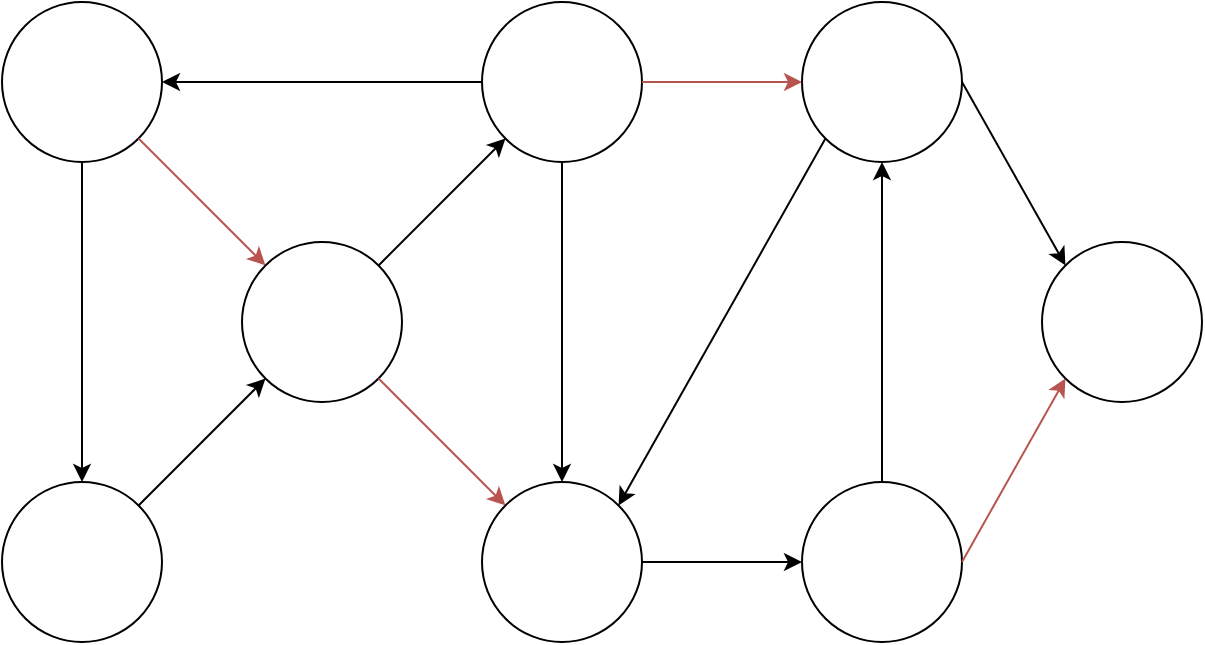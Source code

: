 <mxfile version="16.5.6" type="github">
  <diagram id="n1_HV0wcGqcLTK0AHCir" name="Page-1">
    <mxGraphModel dx="1944" dy="653" grid="1" gridSize="10" guides="1" tooltips="1" connect="1" arrows="1" fold="1" page="1" pageScale="1" pageWidth="827" pageHeight="1169" math="0" shadow="0">
      <root>
        <mxCell id="0" />
        <mxCell id="1" parent="0" />
        <mxCell id="n6RoVSe_1LHYYUnBPjRV-3" value="" style="ellipse;whiteSpace=wrap;html=1;aspect=fixed;sketch=0;fontSize=7;fontColor=none;" vertex="1" parent="1">
          <mxGeometry x="-800" y="240" width="80" height="80" as="geometry" />
        </mxCell>
        <mxCell id="n6RoVSe_1LHYYUnBPjRV-4" value="" style="ellipse;whiteSpace=wrap;html=1;aspect=fixed;sketch=0;fontSize=7;fontColor=none;" vertex="1" parent="1">
          <mxGeometry x="-680" y="360" width="80" height="80" as="geometry" />
        </mxCell>
        <mxCell id="n6RoVSe_1LHYYUnBPjRV-5" value="" style="ellipse;whiteSpace=wrap;html=1;aspect=fixed;sketch=0;fontSize=7;" vertex="1" parent="1">
          <mxGeometry x="-560" y="480" width="80" height="80" as="geometry" />
        </mxCell>
        <mxCell id="n6RoVSe_1LHYYUnBPjRV-6" value="" style="ellipse;whiteSpace=wrap;html=1;aspect=fixed;sketch=0;fontSize=7;fontColor=none;" vertex="1" parent="1">
          <mxGeometry x="-800" y="480" width="80" height="80" as="geometry" />
        </mxCell>
        <mxCell id="n6RoVSe_1LHYYUnBPjRV-7" value="" style="ellipse;whiteSpace=wrap;html=1;aspect=fixed;sketch=0;fontSize=7;fontColor=none;" vertex="1" parent="1">
          <mxGeometry x="-400" y="240" width="80" height="80" as="geometry" />
        </mxCell>
        <mxCell id="n6RoVSe_1LHYYUnBPjRV-8" value="" style="ellipse;whiteSpace=wrap;html=1;aspect=fixed;sketch=0;fontSize=7;fontColor=none;" vertex="1" parent="1">
          <mxGeometry x="-400" y="480" width="80" height="80" as="geometry" />
        </mxCell>
        <mxCell id="n6RoVSe_1LHYYUnBPjRV-9" value="" style="ellipse;whiteSpace=wrap;html=1;aspect=fixed;sketch=0;fontSize=7;fontColor=none;" vertex="1" parent="1">
          <mxGeometry x="-560" y="240" width="80" height="80" as="geometry" />
        </mxCell>
        <mxCell id="n6RoVSe_1LHYYUnBPjRV-10" value="" style="ellipse;whiteSpace=wrap;html=1;aspect=fixed;sketch=0;fontSize=7;fontColor=none;" vertex="1" parent="1">
          <mxGeometry x="-280" y="360" width="80" height="80" as="geometry" />
        </mxCell>
        <mxCell id="n6RoVSe_1LHYYUnBPjRV-23" value="" style="endArrow=classic;html=1;rounded=0;fontSize=7;fontColor=none;exitX=1;exitY=0.5;exitDx=0;exitDy=0;entryX=0;entryY=0;entryDx=0;entryDy=0;" edge="1" parent="1" source="n6RoVSe_1LHYYUnBPjRV-7" target="n6RoVSe_1LHYYUnBPjRV-10">
          <mxGeometry width="50" height="50" relative="1" as="geometry">
            <mxPoint x="-460" y="500" as="sourcePoint" />
            <mxPoint x="-410" y="450" as="targetPoint" />
          </mxGeometry>
        </mxCell>
        <mxCell id="n6RoVSe_1LHYYUnBPjRV-24" value="" style="endArrow=classic;html=1;rounded=0;fontSize=7;fontColor=none;exitX=1;exitY=0.5;exitDx=0;exitDy=0;entryX=0;entryY=1;entryDx=0;entryDy=0;fillColor=#f8cecc;strokeColor=#b85450;" edge="1" parent="1" source="n6RoVSe_1LHYYUnBPjRV-8" target="n6RoVSe_1LHYYUnBPjRV-10">
          <mxGeometry width="50" height="50" relative="1" as="geometry">
            <mxPoint x="-230" y="290.0" as="sourcePoint" />
            <mxPoint x="-138.284" y="341.716" as="targetPoint" />
          </mxGeometry>
        </mxCell>
        <mxCell id="n6RoVSe_1LHYYUnBPjRV-25" value="" style="endArrow=classic;html=1;rounded=0;fontSize=7;fontColor=none;exitX=0.5;exitY=0;exitDx=0;exitDy=0;entryX=0.5;entryY=1;entryDx=0;entryDy=0;" edge="1" parent="1" source="n6RoVSe_1LHYYUnBPjRV-8" target="n6RoVSe_1LHYYUnBPjRV-7">
          <mxGeometry width="50" height="50" relative="1" as="geometry">
            <mxPoint x="-220" y="300.0" as="sourcePoint" />
            <mxPoint x="-128.284" y="351.716" as="targetPoint" />
          </mxGeometry>
        </mxCell>
        <mxCell id="n6RoVSe_1LHYYUnBPjRV-26" value="" style="endArrow=classic;html=1;rounded=0;fontSize=7;fontColor=none;exitX=0;exitY=1;exitDx=0;exitDy=0;entryX=1;entryY=0;entryDx=0;entryDy=0;" edge="1" parent="1" source="n6RoVSe_1LHYYUnBPjRV-7" target="n6RoVSe_1LHYYUnBPjRV-5">
          <mxGeometry width="50" height="50" relative="1" as="geometry">
            <mxPoint x="-210" y="310.0" as="sourcePoint" />
            <mxPoint x="-118.284" y="361.716" as="targetPoint" />
          </mxGeometry>
        </mxCell>
        <mxCell id="n6RoVSe_1LHYYUnBPjRV-27" value="" style="endArrow=classic;html=1;rounded=0;fontSize=7;fontColor=none;exitX=1;exitY=0.5;exitDx=0;exitDy=0;fillColor=#f8cecc;strokeColor=#b85450;" edge="1" parent="1" source="n6RoVSe_1LHYYUnBPjRV-9" target="n6RoVSe_1LHYYUnBPjRV-7">
          <mxGeometry width="50" height="50" relative="1" as="geometry">
            <mxPoint x="-200" y="320.0" as="sourcePoint" />
            <mxPoint x="-108.284" y="371.716" as="targetPoint" />
          </mxGeometry>
        </mxCell>
        <mxCell id="n6RoVSe_1LHYYUnBPjRV-28" value="" style="endArrow=classic;html=1;rounded=0;fontSize=7;fontColor=none;exitX=1;exitY=0.5;exitDx=0;exitDy=0;entryX=0;entryY=0.5;entryDx=0;entryDy=0;" edge="1" parent="1" source="n6RoVSe_1LHYYUnBPjRV-5" target="n6RoVSe_1LHYYUnBPjRV-8">
          <mxGeometry width="50" height="50" relative="1" as="geometry">
            <mxPoint x="-190" y="330.0" as="sourcePoint" />
            <mxPoint x="-98.284" y="381.716" as="targetPoint" />
          </mxGeometry>
        </mxCell>
        <mxCell id="n6RoVSe_1LHYYUnBPjRV-29" value="" style="endArrow=classic;html=1;rounded=0;fontSize=7;fontColor=none;exitX=0.5;exitY=1;exitDx=0;exitDy=0;entryX=0.5;entryY=0;entryDx=0;entryDy=0;" edge="1" parent="1" source="n6RoVSe_1LHYYUnBPjRV-9" target="n6RoVSe_1LHYYUnBPjRV-5">
          <mxGeometry width="50" height="50" relative="1" as="geometry">
            <mxPoint x="-180" y="340.0" as="sourcePoint" />
            <mxPoint x="-88.284" y="391.716" as="targetPoint" />
          </mxGeometry>
        </mxCell>
        <mxCell id="n6RoVSe_1LHYYUnBPjRV-30" value="" style="endArrow=classic;html=1;rounded=0;fontSize=7;fontColor=none;exitX=0;exitY=0.5;exitDx=0;exitDy=0;" edge="1" parent="1" source="n6RoVSe_1LHYYUnBPjRV-9" target="n6RoVSe_1LHYYUnBPjRV-3">
          <mxGeometry width="50" height="50" relative="1" as="geometry">
            <mxPoint x="-170" y="350.0" as="sourcePoint" />
            <mxPoint x="-78.284" y="401.716" as="targetPoint" />
          </mxGeometry>
        </mxCell>
        <mxCell id="n6RoVSe_1LHYYUnBPjRV-31" value="" style="endArrow=classic;html=1;rounded=0;fontSize=7;fontColor=none;exitX=1;exitY=1;exitDx=0;exitDy=0;entryX=0;entryY=0;entryDx=0;entryDy=0;fillColor=#f8cecc;strokeColor=#b85450;" edge="1" parent="1" source="n6RoVSe_1LHYYUnBPjRV-3" target="n6RoVSe_1LHYYUnBPjRV-4">
          <mxGeometry width="50" height="50" relative="1" as="geometry">
            <mxPoint x="-160" y="360.0" as="sourcePoint" />
            <mxPoint x="-650" y="360" as="targetPoint" />
          </mxGeometry>
        </mxCell>
        <mxCell id="n6RoVSe_1LHYYUnBPjRV-33" value="" style="endArrow=classic;html=1;rounded=0;fontSize=7;fontColor=none;exitX=0.5;exitY=1;exitDx=0;exitDy=0;" edge="1" parent="1" source="n6RoVSe_1LHYYUnBPjRV-3" target="n6RoVSe_1LHYYUnBPjRV-6">
          <mxGeometry width="50" height="50" relative="1" as="geometry">
            <mxPoint x="-150" y="370.0" as="sourcePoint" />
            <mxPoint x="-58.284" y="421.716" as="targetPoint" />
          </mxGeometry>
        </mxCell>
        <mxCell id="n6RoVSe_1LHYYUnBPjRV-34" value="" style="endArrow=classic;html=1;rounded=0;fontSize=7;fontColor=none;exitX=1;exitY=0;exitDx=0;exitDy=0;entryX=0;entryY=1;entryDx=0;entryDy=0;" edge="1" parent="1" source="n6RoVSe_1LHYYUnBPjRV-4" target="n6RoVSe_1LHYYUnBPjRV-9">
          <mxGeometry width="50" height="50" relative="1" as="geometry">
            <mxPoint x="-140" y="380.0" as="sourcePoint" />
            <mxPoint x="-48.284" y="431.716" as="targetPoint" />
          </mxGeometry>
        </mxCell>
        <mxCell id="n6RoVSe_1LHYYUnBPjRV-35" value="" style="endArrow=classic;html=1;rounded=0;fontSize=7;fontColor=none;exitX=1;exitY=1;exitDx=0;exitDy=0;entryX=0;entryY=0;entryDx=0;entryDy=0;fillColor=#f8cecc;strokeColor=#b85450;" edge="1" parent="1" source="n6RoVSe_1LHYYUnBPjRV-4" target="n6RoVSe_1LHYYUnBPjRV-5">
          <mxGeometry width="50" height="50" relative="1" as="geometry">
            <mxPoint x="-130" y="390.0" as="sourcePoint" />
            <mxPoint x="-38.284" y="441.716" as="targetPoint" />
          </mxGeometry>
        </mxCell>
        <mxCell id="n6RoVSe_1LHYYUnBPjRV-36" value="" style="endArrow=classic;html=1;rounded=0;fontSize=7;fontColor=none;exitX=1;exitY=0;exitDx=0;exitDy=0;entryX=0;entryY=1;entryDx=0;entryDy=0;" edge="1" parent="1" source="n6RoVSe_1LHYYUnBPjRV-6" target="n6RoVSe_1LHYYUnBPjRV-4">
          <mxGeometry width="50" height="50" relative="1" as="geometry">
            <mxPoint x="-120" y="400.0" as="sourcePoint" />
            <mxPoint x="-28.284" y="451.716" as="targetPoint" />
          </mxGeometry>
        </mxCell>
      </root>
    </mxGraphModel>
  </diagram>
</mxfile>
